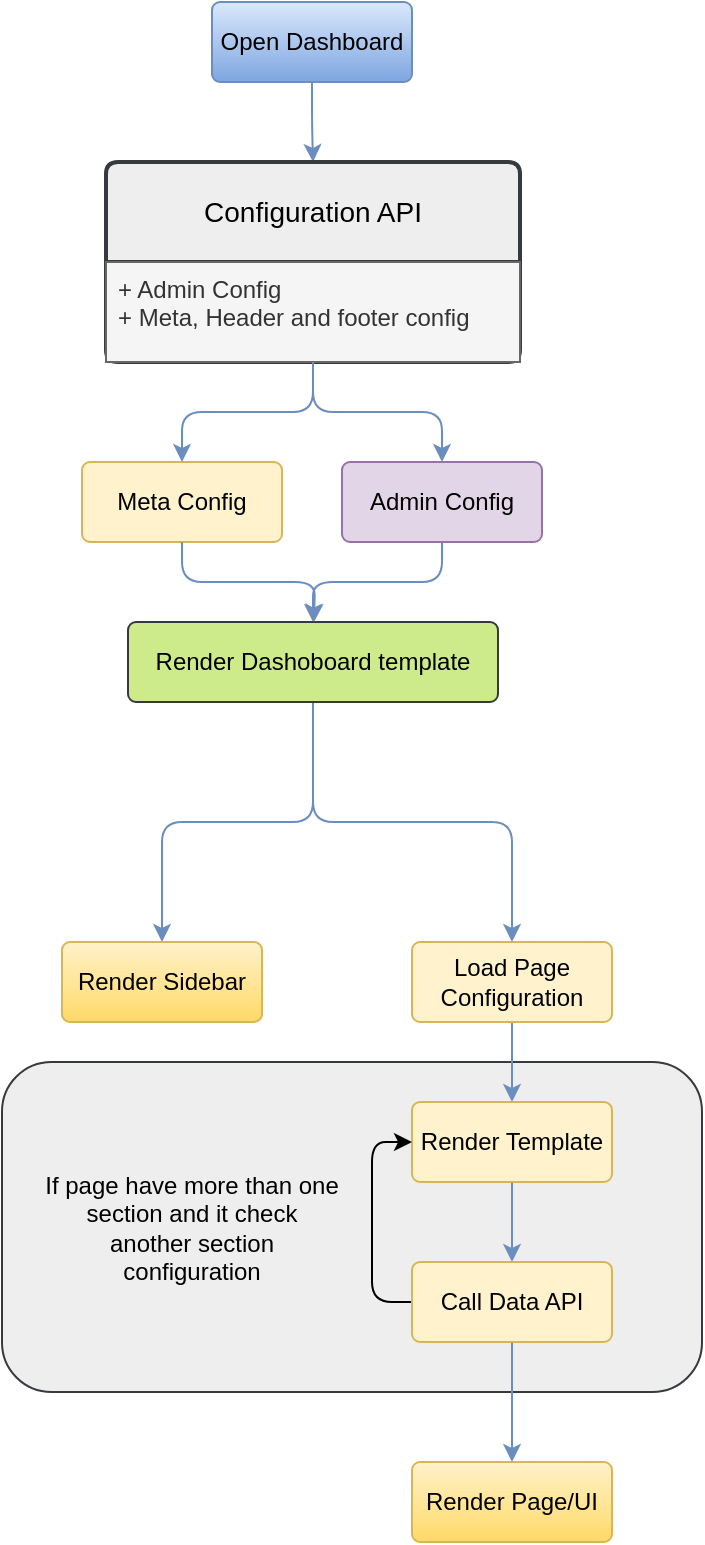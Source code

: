 <mxfile version="24.2.5" type="device">
  <diagram name="Page-1" id="egkqXi2TyL7FLzTWW0QE">
    <mxGraphModel dx="1036" dy="702" grid="1" gridSize="10" guides="1" tooltips="1" connect="1" arrows="1" fold="1" page="1" pageScale="1" pageWidth="850" pageHeight="1100" math="0" shadow="0">
      <root>
        <mxCell id="0" />
        <mxCell id="1" parent="0" />
        <mxCell id="v1ebGd4kT-Xcb4nfccyz-65" value="" style="rounded=1;whiteSpace=wrap;html=1;fillColor=#eeeeee;strokeColor=#36393d;" parent="1" vertex="1">
          <mxGeometry x="270" y="640" width="350" height="165" as="geometry" />
        </mxCell>
        <mxCell id="v1ebGd4kT-Xcb4nfccyz-64" style="edgeStyle=orthogonalEdgeStyle;rounded=1;orthogonalLoop=1;jettySize=auto;html=1;entryX=0.5;entryY=0;entryDx=0;entryDy=0;curved=0;fillColor=#dae8fc;strokeColor=#6c8ebf;" parent="1" source="v1ebGd4kT-Xcb4nfccyz-2" target="v1ebGd4kT-Xcb4nfccyz-3" edge="1">
          <mxGeometry relative="1" as="geometry" />
        </mxCell>
        <mxCell id="v1ebGd4kT-Xcb4nfccyz-2" value="Open Dashboard" style="rounded=1;arcSize=10;whiteSpace=wrap;html=1;align=center;fillColor=#dae8fc;gradientColor=#7ea6e0;strokeColor=#6c8ebf;" parent="1" vertex="1">
          <mxGeometry x="375" y="110" width="100" height="40" as="geometry" />
        </mxCell>
        <mxCell id="v1ebGd4kT-Xcb4nfccyz-3" value="&lt;span style=&quot;text-wrap: nowrap;&quot;&gt;Configuration API&lt;/span&gt;" style="swimlane;childLayout=stackLayout;horizontal=1;startSize=50;horizontalStack=0;rounded=1;fontSize=14;fontStyle=0;strokeWidth=2;resizeParent=0;resizeLast=1;shadow=0;dashed=0;align=center;arcSize=4;whiteSpace=wrap;html=1;fillColor=#eeeeee;strokeColor=#36393d;" parent="1" vertex="1">
          <mxGeometry x="322" y="190" width="207" height="100" as="geometry" />
        </mxCell>
        <mxCell id="v1ebGd4kT-Xcb4nfccyz-4" value="+ Admin Config&lt;br&gt;&lt;div&gt;+ Meta, Header and footer config&lt;/div&gt;" style="align=left;strokeColor=#666666;fillColor=#f5f5f5;spacingLeft=4;fontSize=12;verticalAlign=top;resizable=0;rotatable=0;part=1;html=1;fontColor=#333333;" parent="v1ebGd4kT-Xcb4nfccyz-3" vertex="1">
          <mxGeometry y="50" width="207" height="50" as="geometry" />
        </mxCell>
        <mxCell id="v1ebGd4kT-Xcb4nfccyz-6" value="Meta Config" style="rounded=1;arcSize=10;whiteSpace=wrap;html=1;align=center;fillColor=#fff2cc;strokeColor=#d6b656;" parent="1" vertex="1">
          <mxGeometry x="310" y="340" width="100" height="40" as="geometry" />
        </mxCell>
        <mxCell id="v1ebGd4kT-Xcb4nfccyz-56" value="" style="edgeStyle=orthogonalEdgeStyle;rounded=1;orthogonalLoop=1;jettySize=auto;html=1;curved=0;fillColor=#dae8fc;strokeColor=#6c8ebf;" parent="1" source="v1ebGd4kT-Xcb4nfccyz-10" target="v1ebGd4kT-Xcb4nfccyz-45" edge="1">
          <mxGeometry relative="1" as="geometry" />
        </mxCell>
        <mxCell id="v1ebGd4kT-Xcb4nfccyz-10" value="Admin Config" style="rounded=1;arcSize=10;whiteSpace=wrap;html=1;align=center;fillColor=#e1d5e7;strokeColor=#9673a6;" parent="1" vertex="1">
          <mxGeometry x="440" y="340" width="100" height="40" as="geometry" />
        </mxCell>
        <mxCell id="v1ebGd4kT-Xcb4nfccyz-54" value="" style="edgeStyle=orthogonalEdgeStyle;rounded=1;orthogonalLoop=1;jettySize=auto;html=1;curved=0;fillColor=#dae8fc;strokeColor=#6c8ebf;" parent="1" source="v1ebGd4kT-Xcb4nfccyz-45" target="v1ebGd4kT-Xcb4nfccyz-47" edge="1">
          <mxGeometry relative="1" as="geometry" />
        </mxCell>
        <mxCell id="v1ebGd4kT-Xcb4nfccyz-55" style="edgeStyle=orthogonalEdgeStyle;rounded=1;orthogonalLoop=1;jettySize=auto;html=1;entryX=0.5;entryY=0;entryDx=0;entryDy=0;curved=0;fillColor=#dae8fc;strokeColor=#6c8ebf;" parent="1" source="v1ebGd4kT-Xcb4nfccyz-45" target="v1ebGd4kT-Xcb4nfccyz-46" edge="1">
          <mxGeometry relative="1" as="geometry" />
        </mxCell>
        <mxCell id="v1ebGd4kT-Xcb4nfccyz-45" value="Render Dashoboard template" style="rounded=1;arcSize=10;whiteSpace=wrap;html=1;align=center;fillColor=#cdeb8b;strokeColor=#36393d;" parent="1" vertex="1">
          <mxGeometry x="333" y="420" width="185" height="40" as="geometry" />
        </mxCell>
        <mxCell id="v1ebGd4kT-Xcb4nfccyz-46" value="Render Sidebar" style="rounded=1;arcSize=10;whiteSpace=wrap;html=1;align=center;fillColor=#fff2cc;strokeColor=#d6b656;gradientColor=#ffd966;" parent="1" vertex="1">
          <mxGeometry x="300" y="580" width="100" height="40" as="geometry" />
        </mxCell>
        <mxCell id="v1ebGd4kT-Xcb4nfccyz-51" value="" style="edgeStyle=orthogonalEdgeStyle;rounded=1;orthogonalLoop=1;jettySize=auto;html=1;curved=0;fillColor=#dae8fc;strokeColor=#6c8ebf;" parent="1" source="v1ebGd4kT-Xcb4nfccyz-47" target="v1ebGd4kT-Xcb4nfccyz-48" edge="1">
          <mxGeometry relative="1" as="geometry" />
        </mxCell>
        <mxCell id="v1ebGd4kT-Xcb4nfccyz-47" value="Load Page Configuration" style="rounded=1;arcSize=10;whiteSpace=wrap;html=1;align=center;fillColor=#fff2cc;strokeColor=#d6b656;" parent="1" vertex="1">
          <mxGeometry x="475" y="580" width="100" height="40" as="geometry" />
        </mxCell>
        <mxCell id="v1ebGd4kT-Xcb4nfccyz-52" value="" style="edgeStyle=orthogonalEdgeStyle;rounded=1;orthogonalLoop=1;jettySize=auto;html=1;curved=0;fillColor=#dae8fc;strokeColor=#6c8ebf;" parent="1" source="v1ebGd4kT-Xcb4nfccyz-48" target="v1ebGd4kT-Xcb4nfccyz-49" edge="1">
          <mxGeometry relative="1" as="geometry" />
        </mxCell>
        <mxCell id="v1ebGd4kT-Xcb4nfccyz-48" value="Render Template" style="rounded=1;arcSize=10;whiteSpace=wrap;html=1;align=center;fillColor=#fff2cc;strokeColor=#d6b656;" parent="1" vertex="1">
          <mxGeometry x="475" y="660" width="100" height="40" as="geometry" />
        </mxCell>
        <mxCell id="v1ebGd4kT-Xcb4nfccyz-69" value="" style="edgeStyle=orthogonalEdgeStyle;rounded=1;orthogonalLoop=1;jettySize=auto;html=1;curved=0;fillColor=#dae8fc;strokeColor=#6c8ebf;" parent="1" source="v1ebGd4kT-Xcb4nfccyz-49" target="v1ebGd4kT-Xcb4nfccyz-66" edge="1">
          <mxGeometry relative="1" as="geometry" />
        </mxCell>
        <mxCell id="lanEi4TGayH0c6mBe_AH-1" style="edgeStyle=orthogonalEdgeStyle;rounded=1;orthogonalLoop=1;jettySize=auto;html=1;entryX=0;entryY=0.5;entryDx=0;entryDy=0;exitX=0;exitY=0.5;exitDx=0;exitDy=0;curved=0;" edge="1" parent="1" source="v1ebGd4kT-Xcb4nfccyz-49" target="v1ebGd4kT-Xcb4nfccyz-48">
          <mxGeometry relative="1" as="geometry" />
        </mxCell>
        <mxCell id="v1ebGd4kT-Xcb4nfccyz-49" value="Call Data API" style="rounded=1;arcSize=10;whiteSpace=wrap;html=1;align=center;fillColor=#fff2cc;strokeColor=#d6b656;" parent="1" vertex="1">
          <mxGeometry x="475" y="740" width="100" height="40" as="geometry" />
        </mxCell>
        <mxCell id="v1ebGd4kT-Xcb4nfccyz-58" value="" style="edgeStyle=orthogonalEdgeStyle;rounded=1;orthogonalLoop=1;jettySize=auto;html=1;exitX=0.5;exitY=1;exitDx=0;exitDy=0;curved=0;fillColor=#dae8fc;strokeColor=#6c8ebf;" parent="1" source="v1ebGd4kT-Xcb4nfccyz-6" edge="1">
          <mxGeometry relative="1" as="geometry">
            <mxPoint x="490" y="380" as="sourcePoint" />
            <mxPoint x="426" y="420" as="targetPoint" />
          </mxGeometry>
        </mxCell>
        <mxCell id="v1ebGd4kT-Xcb4nfccyz-59" style="edgeStyle=orthogonalEdgeStyle;rounded=1;orthogonalLoop=1;jettySize=auto;html=1;entryX=0.5;entryY=0;entryDx=0;entryDy=0;curved=0;fillColor=#dae8fc;strokeColor=#6c8ebf;" parent="1" source="v1ebGd4kT-Xcb4nfccyz-4" target="v1ebGd4kT-Xcb4nfccyz-10" edge="1">
          <mxGeometry relative="1" as="geometry" />
        </mxCell>
        <mxCell id="v1ebGd4kT-Xcb4nfccyz-60" style="edgeStyle=orthogonalEdgeStyle;rounded=1;orthogonalLoop=1;jettySize=auto;html=1;entryX=0.5;entryY=0;entryDx=0;entryDy=0;curved=0;fillColor=#dae8fc;strokeColor=#6c8ebf;" parent="1" source="v1ebGd4kT-Xcb4nfccyz-4" target="v1ebGd4kT-Xcb4nfccyz-6" edge="1">
          <mxGeometry relative="1" as="geometry" />
        </mxCell>
        <mxCell id="v1ebGd4kT-Xcb4nfccyz-66" value="Render Page/UI" style="rounded=1;arcSize=10;whiteSpace=wrap;html=1;align=center;fillColor=#fff2cc;gradientColor=#ffd966;strokeColor=#d6b656;" parent="1" vertex="1">
          <mxGeometry x="475" y="840" width="100" height="40" as="geometry" />
        </mxCell>
        <mxCell id="v1ebGd4kT-Xcb4nfccyz-70" value="If page have more than one section and it check another section configuration" style="text;strokeColor=none;align=center;fillColor=none;html=1;verticalAlign=middle;whiteSpace=wrap;rounded=0;" parent="1" vertex="1">
          <mxGeometry x="290" y="682.5" width="150" height="80" as="geometry" />
        </mxCell>
      </root>
    </mxGraphModel>
  </diagram>
</mxfile>

